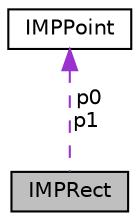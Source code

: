 digraph "IMPRect"
{
  edge [fontname="Helvetica",fontsize="10",labelfontname="Helvetica",labelfontsize="10"];
  node [fontname="Helvetica",fontsize="10",shape=record];
  Node1 [label="IMPRect",height=0.2,width=0.4,color="black", fillcolor="grey75", style="filled", fontcolor="black"];
  Node2 -> Node1 [dir="back",color="darkorchid3",fontsize="10",style="dashed",label=" p0\np1" ,fontname="Helvetica"];
  Node2 [label="IMPPoint",height=0.2,width=0.4,color="black", fillcolor="white", style="filled",URL="$structIMPPoint.html"];
}
